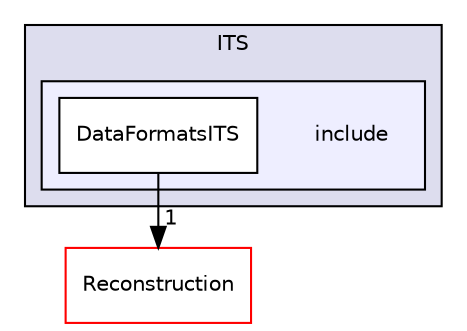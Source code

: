 digraph "/home/travis/build/AliceO2Group/AliceO2/DataFormats/Detectors/ITSMFT/ITS/include" {
  bgcolor=transparent;
  compound=true
  node [ fontsize="10", fontname="Helvetica"];
  edge [ labelfontsize="10", labelfontname="Helvetica"];
  subgraph clusterdir_279659ddc9854b304a1ef4f4a176eeda {
    graph [ bgcolor="#ddddee", pencolor="black", label="ITS" fontname="Helvetica", fontsize="10", URL="dir_279659ddc9854b304a1ef4f4a176eeda.html"]
  subgraph clusterdir_2670cea8fab64371920b2f1ad7e45a63 {
    graph [ bgcolor="#eeeeff", pencolor="black", label="" URL="dir_2670cea8fab64371920b2f1ad7e45a63.html"];
    dir_2670cea8fab64371920b2f1ad7e45a63 [shape=plaintext label="include"];
    dir_3b4a37b3cbc033d6d4021bcd78b0d6d0 [shape=box label="DataFormatsITS" color="black" fillcolor="white" style="filled" URL="dir_3b4a37b3cbc033d6d4021bcd78b0d6d0.html"];
  }
  }
  dir_d269712cc31e133b892a3b3f6424741a [shape=box label="Reconstruction" color="red" URL="dir_d269712cc31e133b892a3b3f6424741a.html"];
  dir_3b4a37b3cbc033d6d4021bcd78b0d6d0->dir_d269712cc31e133b892a3b3f6424741a [headlabel="1", labeldistance=1.5 headhref="dir_000081_000110.html"];
}
